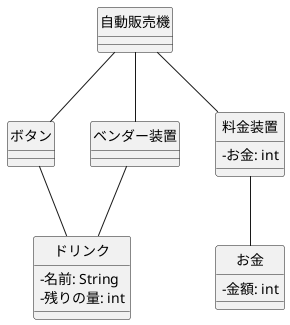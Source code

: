 @startuml 演習6-4
skinparam classAttributeIconSize 0

class 自動販売機 {

}

class ボタン {

}

class 料金装置 {
  - お金: int
}

class ベンダー装置 {

}

class ドリンク {
  - 名前: String
  - 残りの量: int
}

class お金 {
  - 金額: int
}

自動販売機  -- ボタン
自動販売機  -- 料金装置
自動販売機  -- ベンダー装置
ボタン  -- ドリンク
料金装置  -- お金
ベンダー装置  -- ドリンク

hide circle

@enduml
